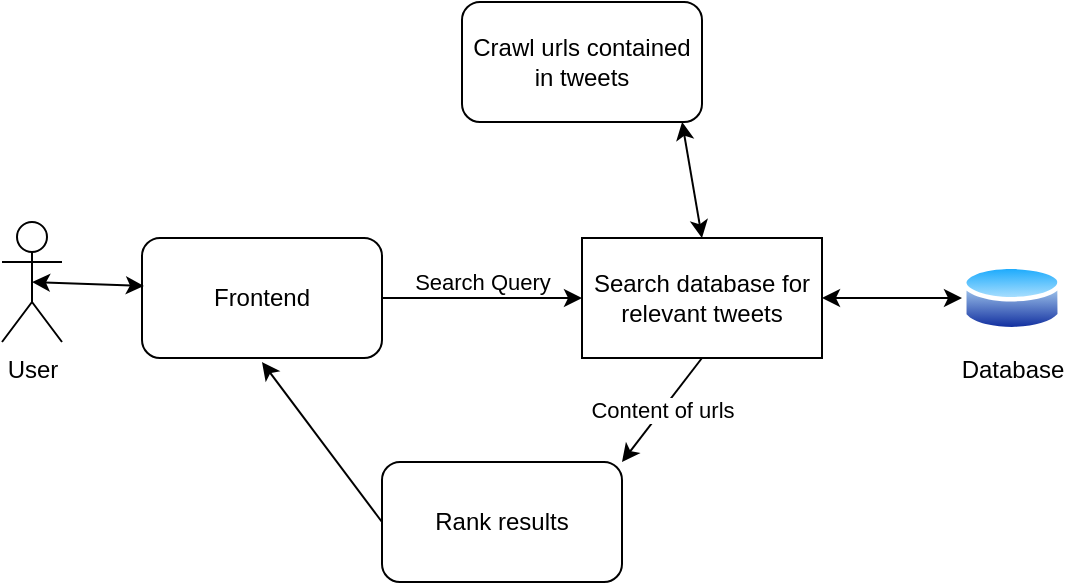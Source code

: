 <mxfile version="20.8.10" type="device"><diagram name="Page-1" id="Ncd-BJxgq0EDTIYe28C2"><mxGraphModel dx="1114" dy="572" grid="1" gridSize="10" guides="1" tooltips="1" connect="1" arrows="1" fold="1" page="1" pageScale="1" pageWidth="827" pageHeight="1169" math="0" shadow="0"><root><mxCell id="0"/><mxCell id="1" parent="0"/><mxCell id="ncZXxiac_sEqIB3mUmag-1" value="User" style="shape=umlActor;verticalLabelPosition=bottom;verticalAlign=top;html=1;outlineConnect=0;" parent="1" vertex="1"><mxGeometry x="90" y="240" width="30" height="60" as="geometry"/></mxCell><mxCell id="ncZXxiac_sEqIB3mUmag-3" value="Search database for relevant tweets" style="rounded=0;whiteSpace=wrap;html=1;" parent="1" vertex="1"><mxGeometry x="380" y="248" width="120" height="60" as="geometry"/></mxCell><mxCell id="ncZXxiac_sEqIB3mUmag-4" value="Database" style="aspect=fixed;perimeter=ellipsePerimeter;html=1;align=center;shadow=0;dashed=0;spacingTop=3;image;image=img/lib/active_directory/database.svg;" parent="1" vertex="1"><mxGeometry x="570" y="259.5" width="50" height="37" as="geometry"/></mxCell><mxCell id="SO_efYqbaR6Dnry-ebgX-2" value="Search Query" style="edgeStyle=orthogonalEdgeStyle;rounded=0;orthogonalLoop=1;jettySize=auto;html=1;exitX=1;exitY=0.5;exitDx=0;exitDy=0;entryX=0;entryY=0.5;entryDx=0;entryDy=0;" edge="1" parent="1" source="SO_efYqbaR6Dnry-ebgX-1" target="ncZXxiac_sEqIB3mUmag-3"><mxGeometry y="8" relative="1" as="geometry"><Array as="points"><mxPoint x="360" y="278"/><mxPoint x="360" y="278"/></Array><mxPoint as="offset"/></mxGeometry></mxCell><mxCell id="SO_efYqbaR6Dnry-ebgX-1" value="Frontend" style="rounded=1;whiteSpace=wrap;html=1;" vertex="1" parent="1"><mxGeometry x="160" y="248" width="120" height="60" as="geometry"/></mxCell><mxCell id="SO_efYqbaR6Dnry-ebgX-4" value="" style="endArrow=classic;startArrow=classic;html=1;rounded=0;entryX=0;entryY=0.5;entryDx=0;entryDy=0;" edge="1" parent="1" source="ncZXxiac_sEqIB3mUmag-3" target="ncZXxiac_sEqIB3mUmag-4"><mxGeometry width="50" height="50" relative="1" as="geometry"><mxPoint x="500" y="328" as="sourcePoint"/><mxPoint x="570.711" y="278" as="targetPoint"/></mxGeometry></mxCell><mxCell id="SO_efYqbaR6Dnry-ebgX-5" value="Crawl urls contained in tweets" style="rounded=1;whiteSpace=wrap;html=1;" vertex="1" parent="1"><mxGeometry x="320" y="130" width="120" height="60" as="geometry"/></mxCell><mxCell id="SO_efYqbaR6Dnry-ebgX-6" value="" style="endArrow=classic;startArrow=classic;html=1;rounded=0;exitX=0.917;exitY=1;exitDx=0;exitDy=0;exitPerimeter=0;entryX=0.5;entryY=0;entryDx=0;entryDy=0;" edge="1" parent="1" source="SO_efYqbaR6Dnry-ebgX-5" target="ncZXxiac_sEqIB3mUmag-3"><mxGeometry width="50" height="50" relative="1" as="geometry"><mxPoint x="390" y="230" as="sourcePoint"/><mxPoint x="440" y="200" as="targetPoint"/></mxGeometry></mxCell><mxCell id="SO_efYqbaR6Dnry-ebgX-7" value="" style="endArrow=classic;startArrow=classic;html=1;rounded=0;exitX=0.5;exitY=0.5;exitDx=0;exitDy=0;exitPerimeter=0;entryX=0.008;entryY=0.4;entryDx=0;entryDy=0;entryPerimeter=0;" edge="1" parent="1" source="ncZXxiac_sEqIB3mUmag-1" target="SO_efYqbaR6Dnry-ebgX-1"><mxGeometry width="50" height="50" relative="1" as="geometry"><mxPoint x="180" y="240" as="sourcePoint"/><mxPoint x="230" y="190" as="targetPoint"/></mxGeometry></mxCell><mxCell id="SO_efYqbaR6Dnry-ebgX-10" style="edgeStyle=none;rounded=0;orthogonalLoop=1;jettySize=auto;html=1;exitX=0;exitY=0.5;exitDx=0;exitDy=0;" edge="1" parent="1" source="SO_efYqbaR6Dnry-ebgX-8"><mxGeometry relative="1" as="geometry"><mxPoint x="220" y="310" as="targetPoint"/></mxGeometry></mxCell><mxCell id="SO_efYqbaR6Dnry-ebgX-8" value="Rank results" style="rounded=1;whiteSpace=wrap;html=1;" vertex="1" parent="1"><mxGeometry x="280" y="360" width="120" height="60" as="geometry"/></mxCell><mxCell id="SO_efYqbaR6Dnry-ebgX-9" value="Content of urls" style="endArrow=classic;html=1;rounded=0;exitX=0.5;exitY=1;exitDx=0;exitDy=0;entryX=1;entryY=0;entryDx=0;entryDy=0;" edge="1" parent="1" source="ncZXxiac_sEqIB3mUmag-3" target="SO_efYqbaR6Dnry-ebgX-8"><mxGeometry width="50" height="50" relative="1" as="geometry"><mxPoint x="450" y="390" as="sourcePoint"/><mxPoint x="500" y="340" as="targetPoint"/></mxGeometry></mxCell></root></mxGraphModel></diagram></mxfile>